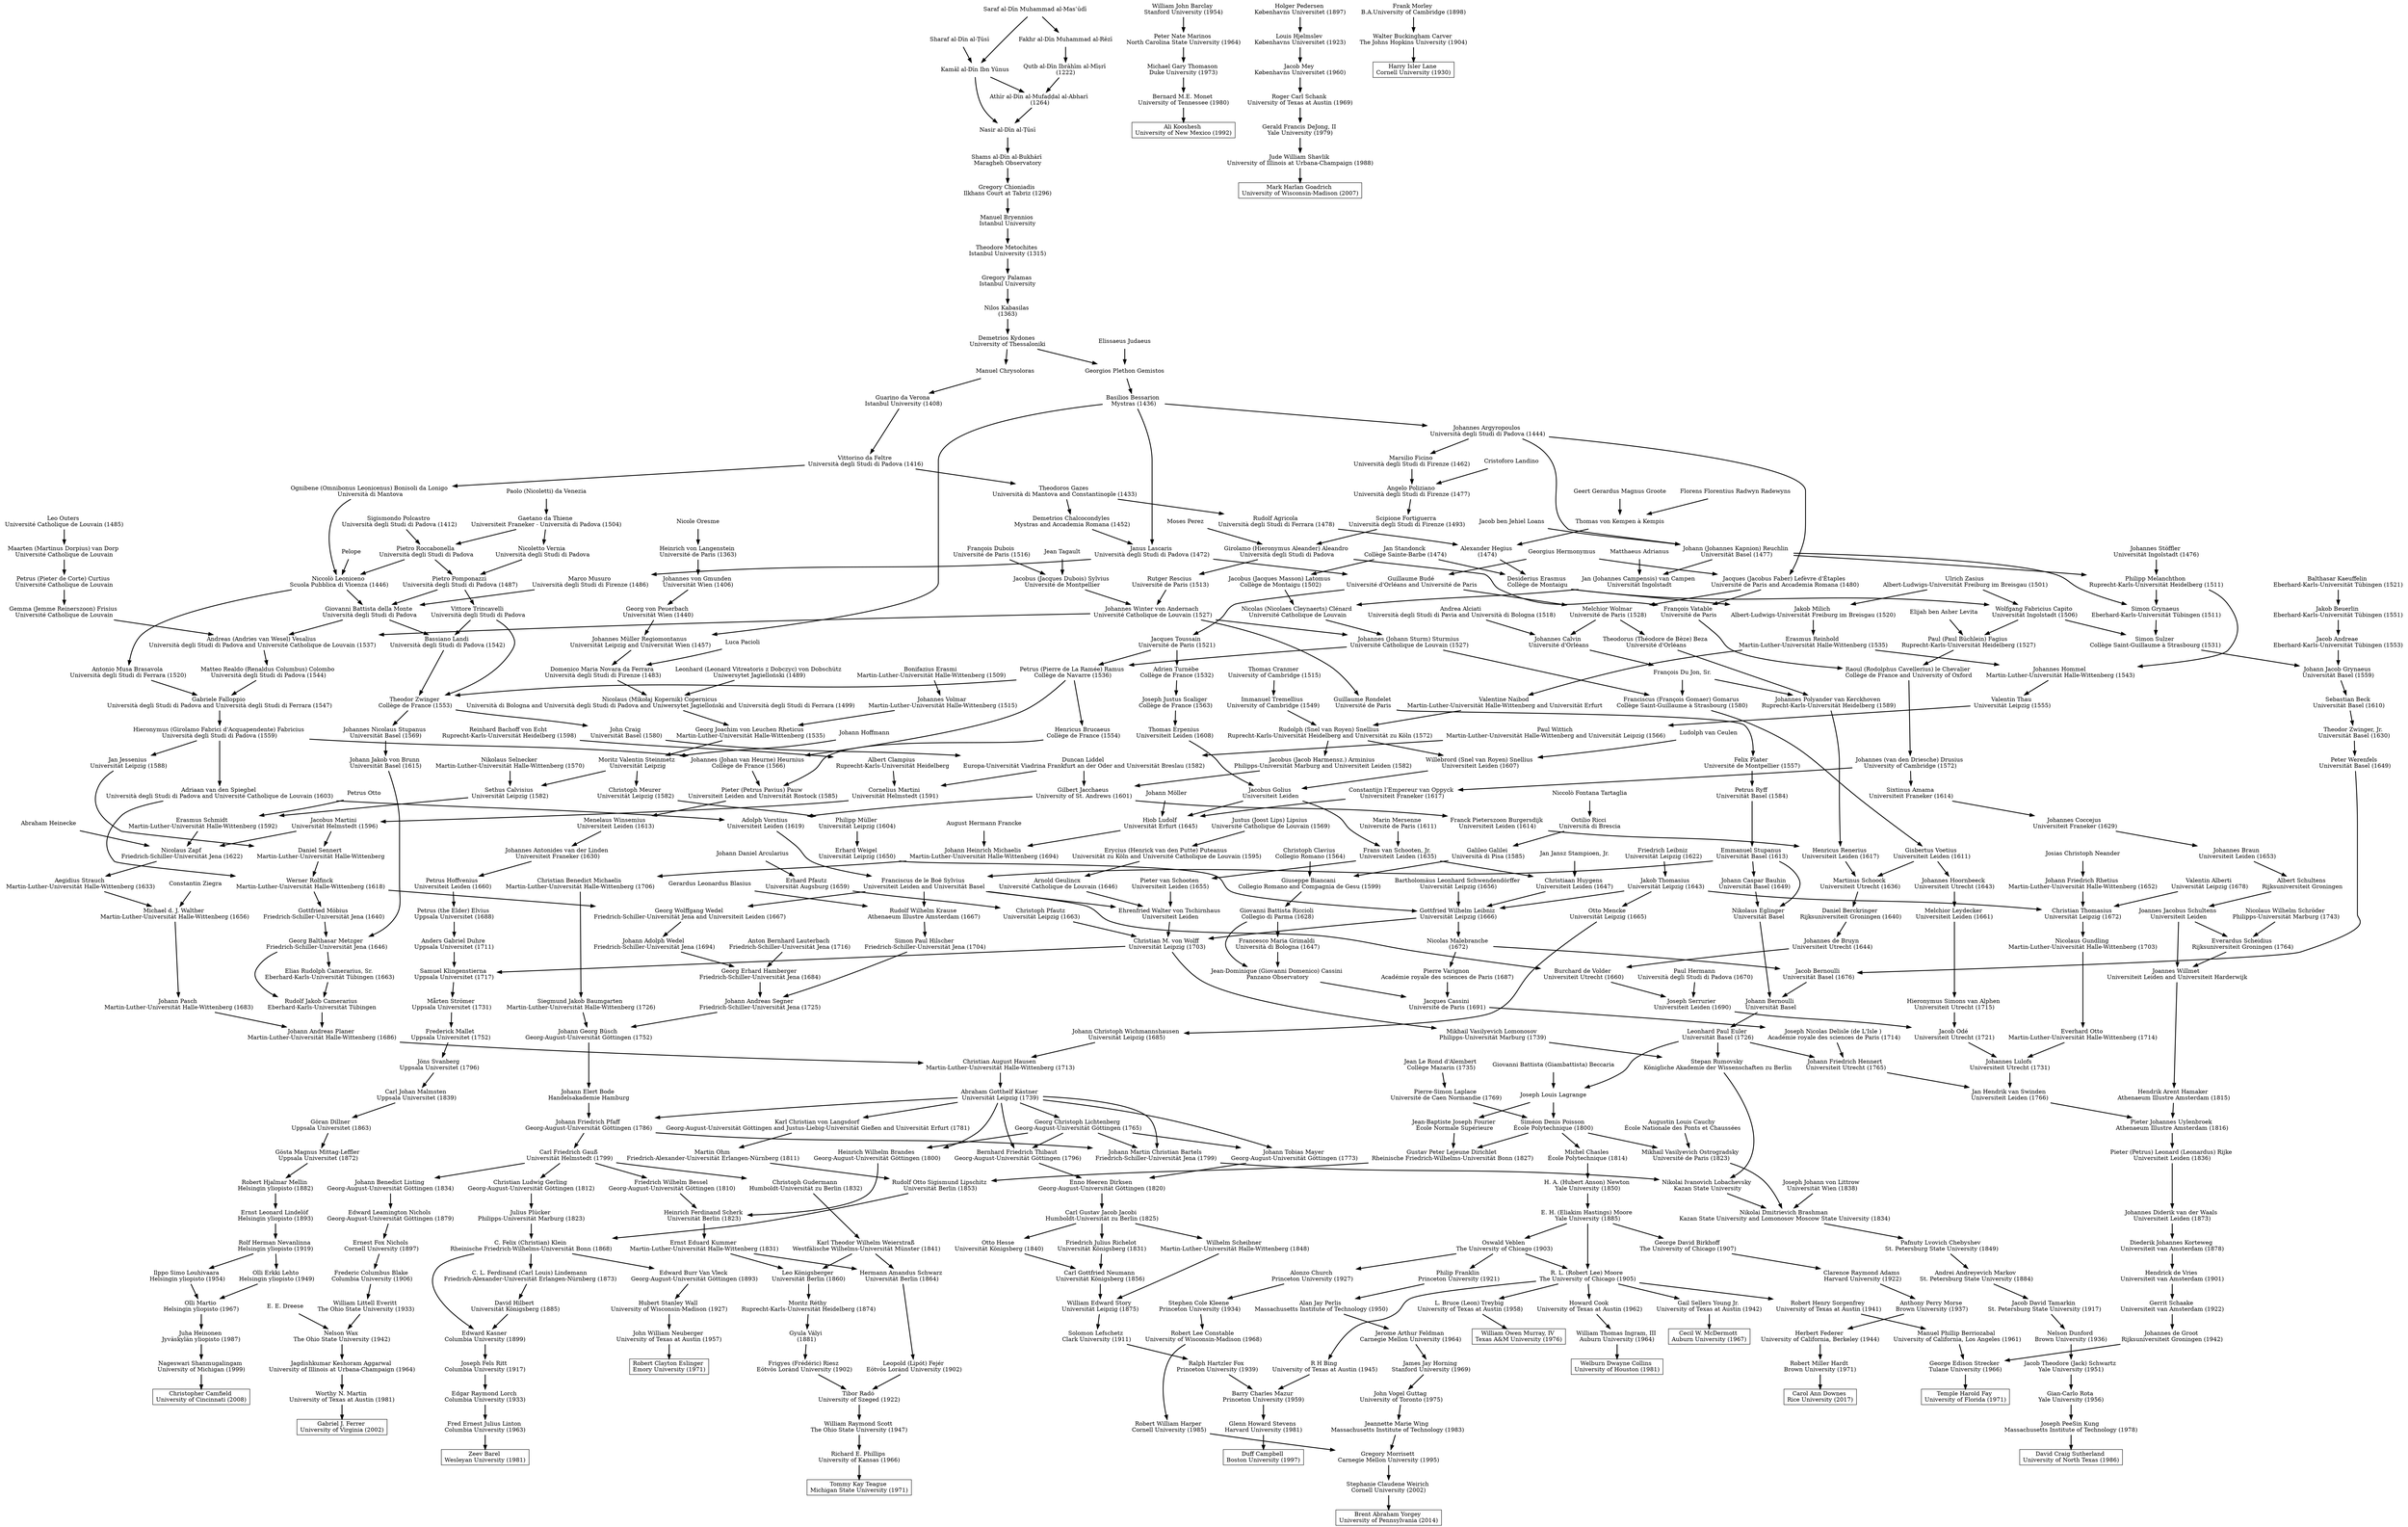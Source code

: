 digraph genealogy {
  graph [charset="utf-8"];
  node [shape=plaintext];
  edge [style=bold];

{ node [shape=rectangle];
  x1 [label="Gabriel J. Ferrer \nUniversity of Virginia (2002)"];
  x4 [label="Cecil W. McDermott \nAuburn University (1967)"];
  x5 [label="Ali Kooshesh \nUniversity of New Mexico (1992)"];
  269156 [label="Carol Ann Downes \nRice University (2017)"];
  12164 [label="Welburn Dwayne Collins \nUniversity of Houston (1981)"];
  24038 [label="Duff Campbell \nBoston University (1997)"];
  187943 [label="Brent Abraham Yorgey \nUniversity of Pennsylvania (2014)"];
  15367 [label="Tommy Kay Teague \nMichigan State University (1971)"];
  17316 [label="William Owen Murray, IV \nTexas A&M University (1976)"];
  10827 [label="David Craig Sutherland \nUniversity of North Texas (1986)"];
  2063 [label="Robert Clayton Eslinger \nEmory University (1971)"];
  38929 [label="Zeev Barel \nWesleyan University (1981)"];
  126486 [label="Christopher Camfield \nUniversity of Cincinnati (2008)"];
  122262 [label="Mark Harlan Goadrich \nUniversity of Wisconsin-Madison (2007)"];
  42744 [label="Harry Isler Lane \nCornell University (1930)"];
  1692 [label="Temple Harold Fay \nUniversity of Florida (1971)"];
}
  x2 [label="Worthy N. Martin \nUniversity of Texas at Austin (1981)"];
  x3 [label="Gail Sellers Young Jr. \nUniversity of Texas at Austin (1942)"];
  x6 [label="Bernard M.E. Monet \nUniversity of Tennessee (1980)"];
  x7 [label="Michael Gary Thomason \nDuke University (1973)"];
  x8 [label="Peter Nate Marinos \nNorth Carolina State University (1964)"];
  x9 [label="William John Barclay \nStanford University (1954)"];

  291898 [label="Jagdishkumar Keshoram Aggarwal \nUniversity of Illinois at Urbana-Champaign (1964)"];
  4403 [label="Robert Miller Hardt \nBrown University (1971)"];
  792 [label="William Thomas Ingram, III \nAuburn University (1964)"];
  6806 [label="Glenn Howard Stevens \nHarvard University (1981)"];
  73525 [label="Stephanie Claudene Weirich \nCornell University (2002)"];
  15727 [label="Richard E. Phillips \nUniversity of Kansas (1966)"];
  318 [label="L. Bruce (Leon) Treybig \nUniversity of Texas at Austin (1958)"];
  11614 [label="Joseph PeeSin Kung \nMassachusetts Institute of Technology (1978)"];
  11322 [label="John William Neuberger \nUniversity of Texas at Austin (1957)"];
  13276 [label="Fred Ernest Julius Linton \nColumbia University (1963)"];
  58325 [label="Nageswari Shanmugalingam \nUniversity of Michigan (1999)"];
  82245 [label="Jude William Shavlik \nUniversity of Illinois at Urbana-Champaign (1988)"];
  8163 [label="Walter Buckingham Carver \nThe Johns Hopkins University (1904)"];
  4838 [label="Nelson Wax \nThe Ohio State University (1942)"];
  621 [label="George Edison Strecker \nTulane University (1966)"];
  10278 [label="Herbert Federer \nUniversity of California, Berkeley (1944)"];
  322 [label="Howard Cook \nUniversity of Texas at Austin (1962)"];
  11730 [label="Barry Charles Mazur \nPrinceton University (1959)"];
  50224 [label="Gregory Morrisett \nCarnegie Mellon University (1995)"];
  10182 [label="William Raymond Scott \nThe Ohio State University (1947)"];
  286 [label="R. L. (Robert Lee) Moore \nThe University of Chicago (1905)"];
  7721 [label="Gian-Carlo Rota \nYale University (1956)"];
  7952 [label="Hubert Stanley Wall \nUniversity of Wisconsin-Madison (1927)"];
  13270 [label="Edgar Raymond Lorch \nColumbia University (1933)"];
  47379 [label="Juha Heinonen \nJyväskylän yliopisto (1987)"];
  41368 [label="Gerald Francis DeJong, II \nYale University (1979)"];
  8158 [label="Frank Morley \nB.A.University of Cambridge (1898)"];
  99740 [label="E. E. Dreese"];
  83975 [label="William Littell Everitt \nThe Ohio State University (1933)"];
  619 [label="Manuel Phillip Berriozabal \nUniversity of California, Los Angeles (1961)"];
  15967 [label="Johannes de Groot \nRijksuniversiteit Groningen (1942)"];
  4312 [label="Anthony Perry Morse \nBrown University (1937)"];
  305 [label="R H Bing \nUniversity of Texas at Austin (1945)"];
  15155 [label="Ralph Hartzler Fox \nPrinceton University (1939)"];
  50068 [label="Robert William Harper \nCornell University (1985)"];
  50090 [label="Jeannette Marie Wing \nMassachusetts Institute of Technology (1983)"];
  10323 [label="Tibor Radó \nUniversity of Szeged (1922)"];
  806 [label="E. H. (Eliakim Hastings) Moore \nYale University (1885)"];
  805 [label="Oswald Veblen \nThe University of Chicago (1903)"];
  13409 [label="Jacob Theodore (Jack) Schwartz \nYale University (1951)"];
  7436 [label="Edward Burr Van Vleck \nGeorg-August-Universität Göttingen (1893)"];
  37354 [label="Joseph Fels Ritt \nColumbia University (1917)"];
  32615 [label="Olli Martio \nHelsingin yliopisto (1967)"];
  78231 [label="Roger Carl Schank \nUniversity of Texas at Austin (1969)"];
  84005 [label="Frederic Columbus Blake \nColumbia University (1906)"];
  302 [label="Robert Henry Sorgenfrey \nUniversity of Texas at Austin (1941)"];
  48482 [label="Gerrit Schaake \nUniversiteit van Amsterdam (1922)"];
  4931 [label="Clarence Raymond Adams \nHarvard University (1922)"];
  7461 [label="Solomon Lefschetz \nClark University (1911)"];
  9041 [label="Robert Lee Constable \nUniversity of Wisconsin-Madison (1968)"];
  65968 [label="John Vogel Guttag \nUniversity of Toronto (1975)"];
  7488 [label="Leopold (Lipót) Fejér \nEötvös Loránd University (1902)"];
  11321 [label="Frigyes (Frédéric) Riesz \nEötvös Loránd University (1902)"];
  7865 [label="H. A. (Hubert Anson) Newton \nYale University (1850)"];
  4299 [label="Nelson Dunford \nBrown University (1936)"];
  7401 [label="C. Felix (Christian) Klein \nRheinische Friedrich-Wilhelms-Universität Bonn (1868)"];
  37342 [label="Edward Kasner \nColumbia University (1899)"];
  18690 [label="Olli Erkki Lehto \nHelsingin yliopisto (1949)"];
  35925 [label="Ilppo Simo Louhivaara \nHelsingin yliopisto (1954)"];
  15709 [label="Jacob Mey \nKøbenhavns Universitet (1960)"];
  84012 [label="Ernest Fox Nichols \nCornell University (1897)"];
  38126 [label="Hendrick de Vries \nUniversiteit van Amsterdam (1901)"];
  5879 [label="George David Birkhoff \nThe University of Chicago (1907)"];
  7451 [label="William Edward Story \nUniversität Leipzig (1875)"];
  8012 [label="Stephen Cole Kleene \nPrinceton University (1934)"];
  13815 [label="James Jay Horning \nStanford University (1969)"];
  7487 [label="Hermann Amandus Schwarz \nUniversität Berlin (1864)"];
  107016 [label="Gyula Vályi \n(1881)"];
  26995 [label="Michel Chasles \nÉcole Polytechnique (1814)"];
  4740 [label="Jacob David Tamarkin \nSt. Petersburg State University (1917)"];
  19964 [label="Rudolf Otto Sigismund Lipschitz \nUniversität Berlin (1853)"];
  7402 [label="Julius Plücker \nPhilipps-Universität Marburg (1823)"];
  7298 [label="David Hilbert \nUniversität Königsberg (1885)"];
  18689 [label="Rolf Herman Nevanlinna \nHelsingin yliopisto (1919)"];
  86401 [label="Louis Hjelmslev \nKøbenhavns Universitet (1923)"];
  84010 [label="Edward Leamington Nichols \nGeorg-August-Universität Göttingen (1879)"];
  7731 [label="Diederik Johannes Korteweg \nUniversiteit van Amsterdam (1878)"];
  32858 [label="Carl Gottfried Neumann \nUniversität Königsberg (1856)"];
  18589 [label="Wilhelm Scheibner \nMartin-Luther-Universität Halle-Wittenberg (1848)"];
  8011 [label="Alonzo Church \nPrinceton University (1927)"];
  13120 [label="Jerome Arthur Feldman \nCarnegie Mellon University (1964)"];
  18331 [label="Ernst Eduard Kummer \nMartin-Luther-Universität Halle-Wittenberg (1831)"];
  7486 [label="Karl Theodor Wilhelm Weierstraß \nWestfälische Wilhelms-Universität Münster (1841)"];
  90711 [label="Moritz Réthy \nRuprecht-Karls-Universität Heidelberg (1874)"];
  17865 [label="Siméon Denis Poisson \nÉcole Polytechnique (1800)"];
  12543 [label="Andrei Andreyevich Markov \nSt. Petersburg State University (1884)"];
  17946 [label="Gustav Peter Lejeune Dirichlet \nRheinische Friedrich-Wilhelms-Universität Bonn (1827)"];
  47064 [label="Martin Ohm \nFriedrich-Alexander-Universität Erlangen-Nürnberg (1811)"];
  29642 [label="Christian Ludwig Gerling \nGeorg-August-Universität Göttingen (1812)"];
  7404 [label="C. L. Ferdinand (Carl Louis) Lindemann \nFriedrich-Alexander-Universität Erlangen-Nürnberg (1873)"];
  782 [label="Ernst Leonard Lindelöf \nHelsingin yliopisto (1893)"];
  66377 [label="Holger Pedersen \nKøbenhavns Universitet (1897)"];
  19953 [label="Johann Benedict Listing \nGeorg-August-Universität Göttingen (1834)"];
  45621 [label="Johannes Diderik van der Waals \nUniversiteit Leiden (1873)"];
  46967 [label="Otto Hesse \nUniversität Königsberg (1840)"];
  57706 [label="Friedrich Julius Richelot \nUniversität Königsberg (1831)"];
  15635 [label="Carl Gustav Jacob Jacobi \nHumboldt-Universität zu Berlin (1825)"];
  13112 [label="Alan Jay Perlis \nMassachusetts Institute of Technology (1950)"];
  25484 [label="Heinrich Ferdinand Scherk \nUniversität Berlin (1823)"];
  29458 [label="Christoph Gudermann \nHumboldt-Universität zu Berlin (1832)"];
  18336 [label="Leo Königsberger \nUniversität Berlin (1860)"];
  17864 [label="Joseph Louis Lagrange"];
  108295 [label="Pierre-Simon Laplace \nUniversité de Caen Normandie (1769)"];
  12542 [label="Pafnuty Lvovich Chebyshev \nSt. Petersburg State University (1849)"];
  17981 [label="Jean-Baptiste Joseph Fourier \nÉcole Normale Supérieure"];
  47025 [label="Karl Christian von Langsdorf \nGeorg-August-Universität Göttingen and Justus-Liebig-Universität Gießen and Universität Erfurt (1781)"];
  18231 [label="Carl Friedrich Gauß \nUniversität Helmstedt (1799)"];
  143865 [label="Robert Hjalmar Mellin \nHelsingin yliopisto (1882)"];
  17813 [label="Pieter (Petrus) Leonard (Leonardus) Rijke \nUniversiteit Leiden (1836)"];
  41423 [label="Enno Heeren Dirksen \nGeorg-August-Universität Göttingen (1820)"];
  1488 [label="Philip Franklin \nPrinceton University (1921)"];
  18603 [label="Friedrich Wilhelm Bessel \nGeorg-August-Universität Göttingen (1810)"];
  65162 [label="Heinrich Wilhelm Brandes \nGeorg-August-Universität Göttingen (1800)"];
  146036 [label="Giovanni Battista (Giambattista) Beccaria"];
  38586 [label="Leonhard Paul Euler \nUniversität Basel (1726)"];
  108266 [label="Jean Le Rond d'Alembert \nCollège Mazarin (1735)"];
  12541 [label="Nikolai Dmitrievich Brashman \nKazan State University and Lomonosov Moscow State University (1834)"];
  66476 [label="Abraham Gotthelf Kästner \nUniversität Leipzig (1739)"];
  18230 [label="Johann Friedrich Pfaff \nGeorg-August-Universität Göttingen (1786)"];
  19770 [label="Gösta Magnus Mittag-Leffler \nUppsala Universitet (1872)"];
  74341 [label="Pieter Johannes Uylenbroek \nAthenaeum Illustre Amsterdam (1816)"];
  57659 [label="Johann Tobias Mayer \nGeorg-August-Universität Göttingen (1773)"];
  57667 [label="Bernhard Friedrich Thibaut \nGeorg-August-Universität Göttingen (1796)"];
  65161 [label="Georg Christoph Lichtenberg \nGeorg-August-Universität Göttingen (1765)"];
  53410 [label="Johann Bernoulli \nUniversität Basel"];
  12540 [label="Joseph Johann von Littrow \nUniversität Wien (1838)"];
  146776 [label="Nikolai Ivanovich Lobachevsky \nKazan State University"];
  259973 [label="Mikhail Vasilyevich Ostrogradsky \nUniversité de Paris (1823)"];
  57670 [label="Christian August Hausen \nMartin-Luther-Universität Halle-Wittenberg (1713)"];
  127710 [label="Johann Elert Bode \nHandelsakademie Hamburg"];
  24894 [label="Göran Dillner \nUppsala Universitet (1863)"];
  114843 [label="Hendrik Arent Hamaker \nAthenaeum Illustre Amsterdam (1815)"];
  110893 [label="Jan Hendrik van Swinden \nUniversiteit Leiden (1766)"];
  54440 [label="Jacob Bernoulli \nUniversität Basel (1676)"];
  129628 [label="Nikolaus Eglinger \nUniversität Basel"];
  151180 [label="Johann Martin Christian Bartels \nFriedrich-Schiller-Universität Jena (1799)"];
  122737 [label="Stepan Rumovsky \nKönigliche Akademie der Wissenschaften zu Berlin"];
  55177 [label="Augustin Louis Cauchy \nÉcole Nationale des Ponts et Chaussées"];
  128986 [label="Johann Andreas Planer \nMartin-Luther-Universität Halle-Wittenberg (1686)"];
  72669 [label="Johann Christoph Wichmannshausen \nUniversität Leipzig (1685)"];
  127668 [label="Johann Georg Büsch \nGeorg-August-Universität Göttingen (1752)"];
  167682 [label="Carl Johan Malmsten \nUppsala Universitet (1839)"];
  130323 [label="Joannes Willmet \nUniversiteit Leiden and Universiteit Harderwijk"];
  112812 [label="Johann Friedrich Hennert \nUniversiteit Utrecht (1765)"];
  112841 [label="Johannes Lulofs \nUniversiteit Utrecht (1731)"];
  143011 [label="Nicolas Malebranche \n(1672)"];
  143084 [label="Peter Werenfels \nUniversität Basel (1649)"];
  129708 [label="Johann Caspar Bauhin \nUniversität Basel (1649)"];
  125125 [label="Emmanuel Stupanus \nUniversität Basel (1613)"];
  260114 [label="Mikhail Vasilyevich Lomonosov \nPhilipps-Universität Marburg (1739)"];
  128938 [label="Rudolf Jakob Camerarius \nEberhard-Karls-Universität Tübingen"];
  128046 [label="Johann Pasch \nMartin-Luther-Universität Halle-Wittenberg (1683)"];
  21235 [label="Otto Mencke \nUniversität Leipzig (1665)"];
  208259 [label="Siegmund Jakob Baumgarten \nMartin-Luther-Universität Halle-Wittenberg (1726)"];
  60782 [label="Johann Andreas Segner \nFriedrich-Schiller-Universität Jena (1725)"];
  20543 [label="Jöns Svanberg \nUppsala Universitet (1796)"];
  131939 [label="Everardus Scheidius \nRijksuniversiteit Groningen (1764)"];
  130346 [label="Joannes Jacobus Schultens \nUniversiteit Leiden"];
  112788 [label="Joseph Nicolas Delisle (de L'Isle ) \nAcadémie royale des sciences de Paris (1714)"];
  112764 [label="Jacob Odé \nUniversiteit Utrecht (1721)"];
  144156 [label="Everhard Otto \nMartin-Luther-Universität Halle-Wittenberg (1714)"];
  60985 [label="Gottfried Wilhelm Leibniz \nUniversität Leipzig (1666)"];
  143083 [label="Theodor Zwinger, Jr. \nUniversität Basel (1630)"];
  130248 [label="Petrus Ryff \nUniversität Basel (1584)"];
  47793 [label="Christian M. von Wolff \nUniversität Leipzig (1703)"];
  123974 [label="Georg Balthasar Metzger \nFriedrich-Schiller-Universität Jena (1646)"];
  76481 [label="Elias Rudolph Camerarius, Sr. \nEberhard-Karls-Universität Tübingen (1663)"];
  127962 [label="Michael d. J. Walther \nMartin-Luther-Universität Halle-Wittenberg (1656)"];
  137705 [label="Jakob Thomasius \nUniversität Leipzig (1643)"];
  146035 [label="Christian Benedict Michaelis \nMartin-Luther-Universität Halle-Wittenberg (1706)"];
  125886 [label="Georg Erhard Hamberger \nFriedrich-Schiller-Universität Jena (1684)"];
  125971 [label="Simon Paul Hilscher \nFriedrich-Schiller-Universität Jena (1704)"];
  183360 [label="Frederick Mallet \nUppsala Universitet (1752)"];
  131978 [label="Nicolaus Wilhelm Schröder \nPhilipps-Universität Marburg (1743)"];
  130461 [label="Albert Schultens \nRijksuniversiteit Groningen"];
  112748 [label="Jacques Cassini \nUniversité de Paris (1691)"];
  144356 [label="Hieronymus Simons van Alphen \nUniversiteit Utrecht (1715)"];
  112692 [label="Joseph Serrurier \nUniversiteit Leiden (1690)"];
  144155 [label="Nicolaus Gundling \nMartin-Luther-Universität Halle-Wittenberg (1703)"];
  125561 [label="Christiaan Huygens \nUniversiteit Leiden (1647)"];
  143859 [label="Bartholomäus Leonhard Schwendendörffer \nUniversität Leipzig (1656)"];
  60984 [label="Erhard Weigel \nUniversität Leipzig (1650)"];
  143082 [label="Sebastian Beck \nUniversität Basel (1610)"];
  182090 [label="Felix Plater \nUniversité de Montpellier (1557)"];
  157308 [label="Christoph Pfautz \nUniversität Leipzig (1663)"];
  113719 [label="Ehrenfried Walter von Tschirnhaus \nUniversiteit Leiden"];
  182088 [label="Johann Jakob von Brunn \nUniversität Basel (1615)"];
  182089 [label="Gottfried Möbius \nFriedrich-Schiller-Universität Jena (1640)"];
  127801 [label="Aegidius Strauch \nMartin-Luther-Universität Halle-Wittenberg (1633)"];
  230796 [label="Constantin Ziegra"];
  143630 [label="Friedrich Leibniz \nUniversität Leipzig (1622)"];
  145770 [label="Johann Heinrich Michaelis \nMartin-Luther-Universität Halle-Wittenberg (1694)"];
  191279 [label="Anton Bernhard Lauterbach \nFriedrich-Schiller-Universität Jena (1716)"];
  125846 [label="Johann Adolph Wedel \nFriedrich-Schiller-Universität Jena (1694)"];
  124000 [label="Rudolf Wilhelm Krause \nAthenaeum Illustre Amsterdam (1667)"];
  145119 [label="Mårten Strömer \nUppsala Universitet (1731)"];
  130489 [label="Johannes Braun \nUniversiteit Leiden (1653)"];
  112701 [label="Jean-Dominique (Giovanni Domenico) Cassini \nPanzano Observatory"];
  112689 [label="Pierre Varignon \nAcadémie royale des sciences de Paris (1687)"];
  144355 [label="Melchior Leydecker \nUniversiteit Leiden (1661)"];
  128369 [label="Paul Hermann \nUniversità degli Studi di Padova (1670)"];
  101858 [label="Burchard de Volder \nUniversiteit Utrecht (1660)"];
  127946 [label="Christian Thomasius \nUniversität Leipzig (1672)"];
  125416 [label="Jan Jansz Stampioen, Jr."];
  125450 [label="Frans van Schooten, Jr. \nUniversiteit Leiden (1635)"];
  144221 [label="Philipp Müller \nUniversität Leipzig (1604)"];
  143045 [label="Johann Jacob Grynaeus \nUniversität Basel (1559)"];
  158329 [label="Guillaume Rondelet \nUniversité de Paris"];
  157307 [label="Erhard Pfautz \nUniversität Augsburg (1659)"];
  119293 [label="Arnold Geulincx \nUniversité Catholique de Louvain (1646)"];
  132725 [label="Pieter van Schooten \nUniversiteit Leiden (1655)"];
  101860 [label="Franciscus de le Boë Sylvius \nUniversiteit Leiden and Universität Basel"];
  125048 [label="Johannes Nicolaus Stupanus \nUniversität Basel (1569)"];
  125154 [label="Werner Rolfinck \nMartin-Luther-Universität Halle-Wittenberg (1618)"];
  127734 [label="Nicolaus Zapf \nFriedrich-Schiller-Universität Jena (1622)"];
  146034 [label="August Hermann Francke"];
  145708 [label="Hiob Ludolf \nUniversität Erfurt (1645)"];
  125488 [label="Georg Wolffgang Wedel \nFriedrich-Schiller-Universität Jena and Universiteit Leiden (1667)"];
  208258 [label="Gerardus Leonardus Blasius"];
  145118 [label="Samuel Klingenstierna \nUppsala Universitet (1717)"];
  130575 [label="Johannes Coccejus \nUniversiteit Franeker (1629)"];
  234669 [label="Francesco Maria Grimaldi \nUniversità di Bologna (1647)"];
  234668 [label="Giovanni Battista Riccioli \nCollegio di Parma (1628)"];
  144354 [label="Johannes Hoornbeeck \nUniversiteit Utrecht (1643)"];
  114945 [label="Johannes de Bruyn \nUniversiteit Utrecht (1644)"];
  137717 [label="Valentin Alberti \nUniversität Leipzig (1678)"];
  177440 [label="Johann Friedrich Rhetius \nMartin-Luther-Universität Halle-Wittenberg (1652)"];
  125408 [label="Jacobus Golius \nUniversiteit Leiden"];
  125434 [label="Marin Mersenne \nUniversité de Paris (1611)"];
  144220 [label="Christoph Meurer \nUniversität Leipzig (1582)"];
  143044 [label="Jacob Andreae \nEberhard-Karls-Universität Tübingen (1553)"];
  182092 [label="Simon Sulzer \nCollège Saint-Guillaume à Strasbourg (1531)"];
  119159 [label="Johannes Winter von Andernach \nUniversité Catholique de Louvain (1527)"];
  230794 [label="Johann Daniel Arcularius"];
  119272 [label="Erycius (Henrick van den Putte) Puteanus \nUniversität zu Köln and Université Catholique de Louvain (1595)"];
  125023 [label="Adolph Vorstius \nUniversiteit Leiden (1619)"];
  125148 [label="Theodor Zwinger \nCollège de France (1553)"];
  126111 [label="Daniel Sennert \nMartin-Luther-Universität Halle-Wittenberg"];
  125006 [label="Adriaan van den Spieghel \nUniversità degli Studi di Padova and Université Catholique de Louvain (1603)"];
  189659 [label="Abraham Heinecke"];
  127848 [label="Jacobus Martini \nUniversität Helmstedt (1596)"];
  127424 [label="Erasmus Schmidt \nMartin-Luther-Universität Halle-Wittenberg (1592)"];
  146374 [label="Johann Möller"];
  145707 [label="Constantijn l’Empereur van Oppyck \nUniversiteit Franeker (1617)"];
  145120 [label="Anders Gabriel Duhre \nUppsala Universitet (1711)"];
  130840 [label="Sixtinus Amama \nUniversiteit Franeker (1614)"];
  234707 [label="Giuseppe Biancani \nCollegio Romano and Compagnia de Gesu (1599)"];
  132468 [label="Gisbertus Voetius \nUniversiteit Leiden (1611)"];
  114927 [label="Daniel Berckringer \nRijksuniversiteit Groningen (1640)"];
  194305 [label="Josias Christoph Neander"];
  125378 [label="Thomas Erpenius \nUniversiteit Leiden (1608)"];
  125302 [label="Willebrord (Snel van Royen) Snellius \nUniversiteit Leiden (1607)"];
  127790 [label="Moritz Valentin Steinmetz \nUniversität Leipzig"];
  152648 [label="Jakob Beuerlin \nEberhard-Karls-Universität Tübingen (1551)"];
  131399 [label="Wolfgang Fabricius Capito \nUniversität Ingolstadt (1506)"];
  182045 [label="Simon Grynaeus \nEberhard-Karls-Universität Tübingen (1511)"];
  126571 [label="Rutger Rescius \nUniversité de Paris (1513)"];
  125422 [label="Jacobus (Jacques Dubois) Sylvius \nUniversité de Montpellier"];
  119254 [label="Justus (Joost Lips) Lipsius \nUniversité Catholique de Louvain (1569)"];
  114992 [label="Gilbert Jacchaeus \nUniversity of St. Andrews (1601)"];
  152906 [label="Bassiano Landi \nUniversità degli Studi di Padova (1542)"];
  125047 [label="Petrus (Pierre de La Ramée) Ramus \nCollège de Navarre (1536)"];
  152905 [label="Vittore Trincavelli \nUniversità degli Studi di Padova"];
  127278 [label="Jan Jessenius \nUniversität Leipzig (1588)"];
  125109 [label="Hieronymus (Girolamo Fabrici d'Acquapendente) Fabricius \nUniversità degli Studi di Padova (1559)"];
  128105 [label="Cornelius Martini \nUniversität Helmstedt (1591)"];
  127898 [label="Sethus Calvisius \nUniversität Leipzig (1582)"];
  127942 [label="Petrus Otto"];
  130913 [label="Johannes (van den Driesche) Drusius \nUniversity of Cambridge (1572)"];
  145121 [label="Petrus (the Elder) Elvius \nUppsala Universitet (1688)"];
  234704 [label="Christoph Clavius \nCollegio Romano (1564)"];
  134975 [label="Galileo Galilei \nUniversità di Pisa (1585)"];
  132488 [label="Franciscus (François Gomaer) Gomarus \nCollège Saint-Guillaume à Strasbourg (1580)"];
  144265 [label="Martinus Schoock \nUniversiteit Utrecht (1636)"];
  131577 [label="Joseph Justus Scaliger \nCollège de France (1563)"];
  125232 [label="Ludolph van Ceulen"];
  125181 [label="Rudolph (Snel van Royen) Snellius \nRuprecht-Karls-Universität Heidelberg and Universität zu Köln (1572)"];
  184935 [label="Johann Hoffmann"];
  126827 [label="Georg Joachim von Leuchen Rheticus \nMartin-Luther-Universität Halle-Wittenberg (1535)"];
  152647 [label="Balthasar Kaeuffelin \nEberhard-Karls-Universität Tübingen (1521)"];
  125938 [label="Desiderius Erasmus \nCollège de Montaigu"];
  126659 [label="Ulrich Zasius \nAlbert-Ludwigs-Universität Freiburg im Breisgau (1501)"];
  126956 [label="Philipp Melanchthon \nRuprecht-Karls-Universität Heidelberg (1511)"];
  125760 [label="Johann (Johannes Kapnion) Reuchlin \nUniversität Basel (1477)"];
  127181 [label="Girolamo (Hieronymus Aleander) Aleandro \nUniversità degli Studi di Padova"];
  128987 [label="François Dubois \nUniversité de Paris (1516)"];
  128921 [label="Jean Tagault"];
  126489 [label="Jacobus (Jacob Harmensz.) Arminius \nPhilipps-Universität Marburg and Universiteit Leiden (1582)"];
  128122 [label="Duncan Liddel \nEuropa-Universität Viadrina Frankfurt an der Oder and Universität Breslau (1582)"];
  152904 [label="Giovanni Battista della Monte \nUniversità degli Studi di Padova"];
  125665 [label="Johannes (Johann Sturm) Sturmius \nUniversité Catholique de Louvain (1527)"];
  131546 [label="Jacques Toussain \nUniversité de Paris (1521)"];
  152903 [label="Pietro Pomponazzi \nUniversità degli Studi di Padova (1487)"];
  125142 [label="Gabriele Falloppio \nUniversità degli Studi di Padova and Università degli Studi di Ferrara (1547)"];
  200006 [label="Albert Clampius \nRuprecht-Karls-Universität Heidelberg"];
  127864 [label="Nikolaus Selnecker \nMartin-Luther-Universität Halle-Wittenberg (1570)"];
  130995 [label="Raoul (Rodolphus Cavellerius) le Chevalier \nCollège de France and University of Oxford"];
  145122 [label="Petrus Hoffvenius \nUniversiteit Leiden (1660)"];
  136245 [label="Ostilio Ricci \nUniversità di Brescia"];
  144262 [label="François Du Jon, Sr."];
  144264 [label="Henricus Renerius \nUniversiteit Leiden (1617)"];
  131606 [label="Adrien Turnèbe \nCollège de France (1532)"];
  125160 [label="Valentine Naibod \nMartin-Luther-Universität Halle-Wittenberg and Universität Erfurt"];
  125159 [label="Immanuel Tremellius \nUniversity of Cambridge (1549)"];
  126177 [label="Nicolaus (Mikołaj Kopernik) Copernicus \nUniversità di Bologna and Università degli Studi di Padova and Uniwersytet Jagielloński and Università degli Studi di Ferrara (1499)"];
  126730 [label="Johannes Volmar \nMartin-Luther-Universität Halle-Wittenberg (1515)"];
  125898 [label="Alexander Hegius \n(1474)"];
  125888 [label="Jan Standonck \nCollège Sainte-Barbe (1474)"];
  127107 [label="Johannes Stöffler \nUniversität Ingolstadt (1476)"];
  131444 [label="Johannes Argyropoulos \nUniversità degli Studi di Padova (1444)"];
  125755 [label="Jacob ben Jehiel Loans"];
  131447 [label="Scipione Fortiguerra \nUniversità degli Studi di Firenze (1493)"];
  131446 [label="Moses Perez"];
  128305 [label="John Craig \nUniversität Basel (1580)"];
  128348 [label="Paul Wittich \nMartin-Luther-Universität Halle-Wittenberg and Universität Leipzig (1566)"];
  127166 [label="Niccolò Leoniceno \nScuola Pubblica di Vicenza (1446)"];
  152901 [label="Marco Musuro \nUniversità degli Studi di Firenze (1486)"];
  125658 [label="Nicolas (Nicolaes Cleynaerts) Clénard \nUniversité Catholique de Louvain"];
  131517 [label="Guillaume Budé \nUniversité d'Orléans and Université de Paris"];
  136726 [label="Pietro Roccabonella \nUniversità degli Studi di Padova"];
  152902 [label="Nicoletto Vernia \nUniversità degli Studi di Padova"];
  127245 [label="Antonio Musa Brasavola \nUniversità degli Studi di Ferrara (1520)"];
  125303 [label="Matteo Realdo (Renaldus Columbus) Colombo \nUniversità degli Studi di Padova (1544)"];
  224249 [label="Reinhard Bachoff von Echt \nRuprecht-Karls-Universität Heidelberg (1598)"];
  131236 [label="Paul (Paul Büchlein) Fagius \nRuprecht-Karls-Universität Heidelberg (1527)"];
  131235 [label="François Vatable \nUniversité de Paris"];
  145123 [label="Johannes Antonides van der Linden \nUniversiteit Franeker (1630)"];
  136514 [label="Niccolò Fontana Tartaglia"];
  132044 [label="Johannes Calvin \nUniversité d'Orléans"];
  115008 [label="Franck Pieterszoon Burgersdijk \nUniversiteit Leiden (1614)"];
  144263 [label="Johannes Polyander van Kerckhoven \nRuprecht-Karls-Universität Heidelberg (1589)"];
  126736 [label="Erasmus Reinhold \nMartin-Luther-Universität Halle-Wittenberg (1535)"];
  141571 [label="Thomas Cranmer \nUniversity of Cambridge (1515)"];
  126113 [label="Leonhard (Leonard Vitreatoris z Dobczyc) von Dobschütz \nUniwersytet Jagielloński (1489)"];
  126112 [label="Domenico Maria Novara da Ferrara \nUniversità degli Studi di Firenze (1483)"];
  126724 [label="Bonifazius Erasmi \nMartin-Luther-Universität Halle-Wittenberg (1509)"];
  128012 [label="Rudolf Agricola \nUniversità degli Studi di Ferrara (1478)"];
  140181 [label="Thomas von Kempen à Kempis"];
  131561 [label="Basilios Bessarion \nMystras (1436)"];
  131535 [label="Angelo Poliziano \nUniversità degli Studi di Firenze (1477)"];
  127092 [label="Valentin Thau \nUniversität Leipzig (1555)"];
  149192 [label="Ognibene (Omnibonus Leonicenus) Bonisoli da Lonigo \nUniversità di Mantova"];
  127144 [label="Pelope"];
  131541 [label="Janus Lascaris \nUniversità degli Studi di Padova (1472)"];
  125682 [label="Jan (Johannes Campensis) van Campen \nUniversität Ingolstadt"];
  125681 [label="Jacobus (Jacques Masson) Latomus \nCollège de Montaigu (1502)"];
  131443 [label="Georgius Hermonymus"];
  164338 [label="Sigismondo Polcastro \nUniversità degli Studi di Padova (1412)"];
  148882 [label="Gaetano da Thiene \nUniversiteit Franeker - Università di Padova (1504)"];
  119178 [label="Andreas (Andries van Wesel) Vesalius \nUniversità degli Studi di Padova and Université Catholique de Louvain (1537)"];
  131400 [label="Elijah ben Asher Levita"];
  131398 [label="Jacques (Jacobus Faber) Lefèvre d'Étaples \nUniversité de Paris and Accademia Romana (1480)"];
  127165 [label="Menelaus Winsemius \nUniversiteit Leiden (1613)"];
  132045 [label="Andrea Alciati \nUniversità degli Studi di Pavia and Università di Bologna (1518)"];
  131905 [label="Melchior Wolmar \nUniversité de Paris (1528)"];
  131821 [label="Theodorus (Théodore de Bèze) Beza \nUniversité d'Orléans"];
  126667 [label="Jakob Milich \nAlbert-Ludwigs-Universität Freiburg im Breisgau (1520)"];
  126888 [label="Luca Pacioli"];
  126109 [label="Johannes Müller Regiomontanus \nUniversität Leipzig and Universität Wien (1457)"];
  131584 [label="Theodoros Gazes \nUniversità di Mantova and Constantinople (1433)"];
  179836 [label="Geert Gerardus Magnus Groote"];
  179837 [label="Florens Florentius Radwyn Radewyns"];
  131575 [label="Georgios Plethon Gemistos"];
  131539 [label="Marsilio Ficino \nUniversità degli Studi di Firenze (1462)"];
  131540 [label="Cristoforo Landino"];
  127011 [label="Johannes Hommel \nMartin-Luther-Universität Halle-Wittenberg (1543)"];
  134873 [label="Vittorino da Feltre \nUniversità degli Studi di Padova (1416)"];
  131576 [label="Demetrios Chalcocondyles \nMystras and Accademia Romana (1452)"];
  125794 [label="Matthaeus Adrianus"];
  232227 [label="Paolo (Nicoletti) da Venezia"];
  119097 [label="Gemma (Jemme Reinerszoon) Frisius \nUniversité Catholique de Louvain"];
  125390 [label="Pieter (Petrus Pavius) Pauw \nUniversiteit Leiden and Universität Rostock (1585)"];
  126087 [label="Georg von Peuerbach \nUniversität Wien (1440)"];
  134781 [label="Elissaeus Judaeus"];
  134780 [label="Demetrios Kydones \nUniversity of Thessaloniki"];
  134931 [label="Guarino da Verona \nIstanbul University (1408)"];
  125892 [label="Petrus (Pieter de Corte) Curtius \nUniversité Catholique de Louvain"];
  125373 [label="Henricus Brucaeus \nCollège de France (1554)"];
  125124 [label="Johannes (Johan van Heurne) Heurnius \nCollège de France (1566)"];
  126887 [label="Johannes von Gmunden \nUniversität Wien (1406)"];
  146365 [label="Nilos Kabasilas \n(1363)"];
  135185 [label="Manuel Chrysoloras"];
  125894 [label="Maarten (Martinus Dorpius) van Dorp \nUniversité Catholique de Louvain"];
  127264 [label="Heinrich von Langenstein \nUniversité de Paris (1363)"];
  176844 [label="Gregory Palamas \nIstanbul University"];
  125897 [label="Leo Outers \nUniversité Catholique de Louvain (1485)"];
  199357 [label="Nicole Oresme"];
  184631 [label="Theodore Metochites \nIstanbul University (1315)"];
  184632 [label="Manuel Bryennios \nIstanbul University"];
  201288 [label="Gregory Chioniadis \nIlkhans Court at Tabriz (1296)"];
  204293 [label="Shams al‐Dīn al‐Bukhārī \nMaragheh Observatory"];
  217509 [label="Nasir al-Dīn al-Ṭūsī"];
  223724 [label="Kamāl al-Dīn Ibn Yūnus"];
  287480 [label="Athīr al-Dīn al-Mufaḍḍal al-Abharī \n(1264)"];
  287466 [label="Saraf al-Dīn Muhammad al-Masʿūdī"];
  230926 [label="Sharaf al-Dīn al-Ṭūsī"];
  287479 [label="Qutb al-Dīn Ibrāhīm al-Mīṣrī \n(1222)"];
  287478 [label="Fakhr al-Dīn Muhammad al-Rēzī"];

291898 -> x2;
x2 -> x1;
x3 -> x4;
286 -> x3;

x9 -> x8;
x8 -> x7;
x7 -> x6;
x6 -> x5;

  4403 -> 269156;
  792 -> 12164;
  6806 -> 24038;
  73525 -> 187943;
  15727 -> 15367;
  318 -> 17316;
  11614 -> 10827;
  11322 -> 2063;
  13276 -> 38929;
  58325 -> 126486;
  82245 -> 122262;
  8163 -> 42744;
  4838 -> 291898;
  621 -> 1692;
  10278 -> 4403;
  322 -> 792;
  11730 -> 6806;
  50224 -> 73525;
  10182 -> 15727;
  286 -> 318;
  7721 -> 11614;
  7952 -> 11322;
  13270 -> 13276;
  47379 -> 58325;
  41368 -> 82245;
  8158 -> 8163;
  99740 -> 4838;
  83975 -> 4838;
  619 -> 621;
  15967 -> 621;
  4312 -> 10278;
  286 -> 322;
  305 -> 11730;
  15155 -> 11730;
  50068 -> 50224;
  50090 -> 50224;
  10323 -> 10182;
  806 -> 286;
  805 -> 286;
  13409 -> 7721;
  7436 -> 7952;
  37354 -> 13270;
  32615 -> 47379;
  78231 -> 41368;
  84005 -> 83975;
  302 -> 619;
  48482 -> 15967;
  4931 -> 4312;
  286 -> 305;
  7461 -> 15155;
  9041 -> 50068;
  65968 -> 50090;
  7488 -> 10323;
  11321 -> 10323;
  7865 -> 806;
  806 -> 805;
  4299 -> 13409;
  7401 -> 7436;
  37342 -> 37354;
  18690 -> 32615;
  35925 -> 32615;
  15709 -> 78231;
  84012 -> 84005;
  286 -> 302;
  38126 -> 48482;
  5879 -> 4931;
  7451 -> 7461;
  8012 -> 9041;
  13815 -> 65968;
  7487 -> 7488;
  107016 -> 11321;
  26995 -> 7865;
  4740 -> 4299;
  19964 -> 7401;
  7402 -> 7401;
  7298 -> 37342;
  7401 -> 37342;
  18689 -> 18690;
  18689 -> 35925;
  86401 -> 15709;
  84010 -> 84012;
  7731 -> 38126;
  806 -> 5879;
  32858 -> 7451;
  18589 -> 7451;
  8011 -> 8012;
  13120 -> 13815;
  18331 -> 7487;
  7486 -> 7487;
  90711 -> 107016;
  17865 -> 26995;
  12543 -> 4740;
  17946 -> 19964;
  47064 -> 19964;
  29642 -> 7402;
  7404 -> 7298;
  782 -> 18689;
  66377 -> 86401;
  19953 -> 84010;
  45621 -> 7731;
  46967 -> 32858;
  57706 -> 32858;
  15635 -> 18589;
  805 -> 8011;
  13112 -> 13120;
  25484 -> 18331;
  29458 -> 7486;
  18336 -> 90711;
  17864 -> 17865;
  108295 -> 17865;
  12542 -> 12543;
  17981 -> 17946;
  17865 -> 17946;
  47025 -> 47064;
  18231 -> 29642;
  7401 -> 7404;
  143865 -> 782;
  18231 -> 19953;
  17813 -> 45621;
  15635 -> 46967;
  15635 -> 57706;
  41423 -> 15635;
  1488 -> 13112;
  18603 -> 25484;
  65162 -> 25484;
  18231 -> 29458;
  18331 -> 18336;
  7486 -> 18336;
  146036 -> 17864;
  38586 -> 17864;
  108266 -> 108295;
  12541 -> 12542;
  17864 -> 17981;
  66476 -> 47025;
  18230 -> 18231;
  19770 -> 143865;
  74341 -> 17813;
  57659 -> 41423;
  57667 -> 41423;
  805 -> 1488;
  18231 -> 18603;
  66476 -> 65162;
  65161 -> 65162;
  53410 -> 38586;
  12540 -> 12541;
  146776 -> 12541;
  259973 -> 12541;
  57670 -> 66476;
  127710 -> 18230;
  66476 -> 18230;
  24894 -> 19770;
  114843 -> 74341;
  110893 -> 74341;
  66476 -> 57659;
  65161 -> 57659;
  66476 -> 57667;
  65161 -> 57667;
  66476 -> 65161;
  54440 -> 53410;
  129628 -> 53410;
  151180 -> 146776;
  122737 -> 146776;
  55177 -> 259973;
  17865 -> 259973;
  128986 -> 57670;
  72669 -> 57670;
  127668 -> 127710;
  167682 -> 24894;
  130323 -> 114843;
  112812 -> 110893;
  112841 -> 110893;
  143011 -> 54440;
  143084 -> 54440;
  129708 -> 129628;
  125125 -> 129628;
  66476 -> 151180;
  65161 -> 151180;
  18230 -> 151180;
  38586 -> 122737;
  260114 -> 122737;
  128938 -> 128986;
  128046 -> 128986;
  21235 -> 72669;
  208259 -> 127668;
  60782 -> 127668;
  20543 -> 167682;
  131939 -> 130323;
  130346 -> 130323;
  112788 -> 112812;
  38586 -> 112812;
  112764 -> 112841;
  144156 -> 112841;
  60985 -> 143011;
  143083 -> 143084;
  125125 -> 129708;
  130248 -> 125125;
  47793 -> 260114;
  123974 -> 128938;
  76481 -> 128938;
  127962 -> 128046;
  137705 -> 21235;
  146035 -> 208259;
  125886 -> 60782;
  125971 -> 60782;
  183360 -> 20543;
  131978 -> 131939;
  130346 -> 131939;
  130461 -> 130346;
  112748 -> 112788;
  144356 -> 112764;
  112692 -> 112764;
  144155 -> 144156;
  125561 -> 60985;
  143859 -> 60985;
  137705 -> 60985;
  60984 -> 60985;
  143082 -> 143083;
  182090 -> 130248;
  60985 -> 47793;
  157308 -> 47793;
  113719 -> 47793;
  182088 -> 123974;
  182089 -> 123974;
  123974 -> 76481;
  127801 -> 127962;
  230796 -> 127962;
  143630 -> 137705;
  145770 -> 146035;
  191279 -> 125886;
  125846 -> 125886;
  124000 -> 125971;
  145119 -> 183360;
  130489 -> 130461;
  112701 -> 112748;
  112689 -> 112748;
  144355 -> 144356;
  128369 -> 112692;
  101858 -> 112692;
  127946 -> 144155;
  125416 -> 125561;
  125450 -> 125561;
  144221 -> 60984;
  143045 -> 143082;
  158329 -> 182090;
  157307 -> 157308;
  119293 -> 113719;
  132725 -> 113719;
  101860 -> 113719;
  125048 -> 182088;
  125154 -> 182089;
  127734 -> 127801;
  146034 -> 145770;
  145708 -> 145770;
  125488 -> 125846;
  208258 -> 124000;
  101860 -> 124000;
  145118 -> 145119;
  130575 -> 130489;
  234669 -> 112701;
  234668 -> 112701;
  143011 -> 112689;
  144354 -> 144355;
  114945 -> 101858;
  101860 -> 101858;
  137717 -> 127946;
  177440 -> 127946;
  137705 -> 127946;
  125408 -> 125450;
  125434 -> 125450;
  144220 -> 144221;
  143044 -> 143045;
  182092 -> 143045;
  119159 -> 158329;
  230794 -> 157307;
  119272 -> 119293;
  125450 -> 132725;
  125125 -> 101860;
  125023 -> 101860;
  125148 -> 125048;
  126111 -> 125154;
  125006 -> 125154;
  189659 -> 127734;
  127848 -> 127734;
  127424 -> 127734;
  125408 -> 145708;
  146374 -> 145708;
  145707 -> 145708;
  125154 -> 125488;
  101860 -> 125488;
  145120 -> 145118;
  47793 -> 145118;
  130840 -> 130575;
  234668 -> 234669;
  234707 -> 234668;
  132468 -> 144354;
  114927 -> 114945;
  194305 -> 177440;
  125378 -> 125408;
  125302 -> 125408;
  127790 -> 144220;
  152648 -> 143044;
  131399 -> 182092;
  182045 -> 182092;
  126571 -> 119159;
  125422 -> 119159;
  119254 -> 119272;
  114992 -> 125023;
  125006 -> 125023;
  152906 -> 125148;
  125047 -> 125148;
  152905 -> 125148;
  127278 -> 126111;
  127848 -> 126111;
  125109 -> 125006;
  128105 -> 127848;
  127898 -> 127424;
  127942 -> 127424;
  130913 -> 145707;
  145121 -> 145120;
  130913 -> 130840;
  234704 -> 234707;
  134975 -> 234707;
  132488 -> 132468;
  144265 -> 114927;
  131577 -> 125378;
  125232 -> 125302;
  125181 -> 125302;
  184935 -> 127790;
  126827 -> 127790;
  152647 -> 152648;
  125938 -> 131399;
  126659 -> 131399;
  126956 -> 182045;
  125760 -> 182045;
  127181 -> 126571;
  128987 -> 125422;
  128921 -> 125422;
  126489 -> 114992;
  128122 -> 114992;
  152904 -> 152906;
  152905 -> 152906;
  125665 -> 125047;
  131546 -> 125047;
  152903 -> 152905;
  125109 -> 127278;
  125142 -> 125109;
  200006 -> 128105;
  128122 -> 128105;
  127864 -> 127898;
  127790 -> 127898;
  130995 -> 130913;
  145122 -> 145121;
  136245 -> 134975;
  144262 -> 132488;
  125665 -> 132488;
  144264 -> 144265;
  132468 -> 144265;
  131606 -> 131577;
  125160 -> 125181;
  125159 -> 125181;
  126177 -> 126827;
  126730 -> 126827;
  125898 -> 125938;
  125888 -> 125938;
  125760 -> 126956;
  127107 -> 126956;
  131444 -> 125760;
  125755 -> 125760;
  131447 -> 127181;
  131446 -> 127181;
  125181 -> 126489;
  128305 -> 128122;
  128348 -> 128122;
  127166 -> 152904;
  152901 -> 152904;
  152903 -> 152904;
  119159 -> 125665;
  125658 -> 125665;
  131517 -> 131546;
  136726 -> 152903;
  152902 -> 152903;
  127245 -> 125142;
  125303 -> 125142;
  224249 -> 200006;
  131236 -> 130995;
  131235 -> 130995;
  145123 -> 145122;
  136514 -> 136245;
  132044 -> 144262;
  115008 -> 144264;
  144263 -> 144264;
  131546 -> 131606;
  126736 -> 125160;
  141571 -> 125159;
  126113 -> 126177;
  126112 -> 126177;
  126724 -> 126730;
  128012 -> 125898;
  140181 -> 125898;
  131561 -> 131444;
  131535 -> 131447;
  125148 -> 128305;
  127092 -> 128348;
  149192 -> 127166;
  127144 -> 127166;
  136726 -> 127166;
  131541 -> 152901;
  125682 -> 125658;
  125681 -> 125658;
  131443 -> 131517;
  131541 -> 131517;
  164338 -> 136726;
  148882 -> 136726;
  148882 -> 152902;
  127166 -> 127245;
  119178 -> 125303;
  131399 -> 131236;
  131400 -> 131236;
  127181 -> 131235;
  131398 -> 131235;
  127165 -> 145123;
  132045 -> 132044;
  131905 -> 132044;
  114992 -> 115008;
  131821 -> 144263;
  144262 -> 144263;
  126667 -> 126736;
  126888 -> 126112;
  126109 -> 126112;
  131584 -> 128012;
  179836 -> 140181;
  179837 -> 140181;
  131575 -> 131561;
  131539 -> 131535;
  131540 -> 131535;
  127011 -> 127092;
  134873 -> 149192;
  131561 -> 131541;
  131576 -> 131541;
  125794 -> 125682;
  125760 -> 125682;
  125888 -> 125681;
  232227 -> 148882;
  119159 -> 119178;
  119097 -> 119178;
  152904 -> 119178;
  131444 -> 131398;
  131443 -> 131398;
  125390 -> 127165;
  131517 -> 131905;
  131398 -> 131905;
  131905 -> 131821;
  125938 -> 126667;
  126659 -> 126667;
  131561 -> 126109;
  126087 -> 126109;
  134873 -> 131584;
  134781 -> 131575;
  134780 -> 131575;
  131444 -> 131539;
  126956 -> 127011;
  126736 -> 127011;
  134931 -> 134873;
  131584 -> 131576;
  125892 -> 119097;
  125373 -> 125390;
  125124 -> 125390;
  126887 -> 126087;
  146365 -> 134780;
  135185 -> 134931;
  125894 -> 125892;
  125047 -> 125373;
  125109 -> 125124;
  125047 -> 125124;
  127264 -> 126887;
  176844 -> 146365;
  134780 -> 135185;
  125897 -> 125894;
  199357 -> 127264;
  184631 -> 176844;
  184632 -> 184631;
  201288 -> 184632;
  204293 -> 201288;
  217509 -> 204293;
  223724 -> 217509;
  287480 -> 217509;
  287466 -> 223724;
  230926 -> 223724;
  223724 -> 287480;
  287479 -> 287480;
  287478 -> 287479;
  287466 -> 287478;
}
